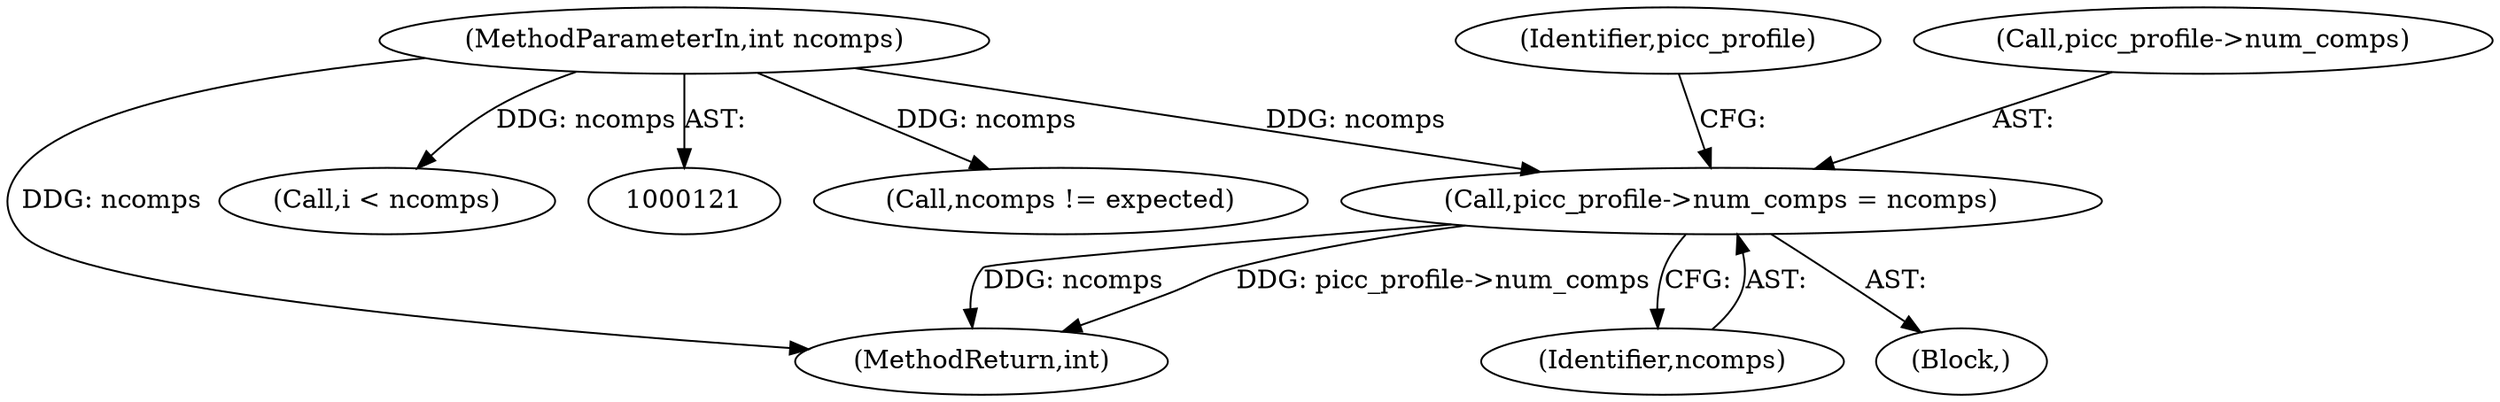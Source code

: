 digraph "0_ghostscript_67d760ab775dae4efe803b5944b0439aa3c0b04a@pointer" {
"1000330" [label="(Call,picc_profile->num_comps = ncomps)"];
"1000123" [label="(MethodParameterIn,int ncomps)"];
"1000337" [label="(Identifier,picc_profile)"];
"1000376" [label="(Call,ncomps != expected)"];
"1000126" [label="(Block,)"];
"1000589" [label="(MethodReturn,int)"];
"1000477" [label="(Call,i < ncomps)"];
"1000334" [label="(Identifier,ncomps)"];
"1000331" [label="(Call,picc_profile->num_comps)"];
"1000123" [label="(MethodParameterIn,int ncomps)"];
"1000330" [label="(Call,picc_profile->num_comps = ncomps)"];
"1000330" -> "1000126"  [label="AST: "];
"1000330" -> "1000334"  [label="CFG: "];
"1000331" -> "1000330"  [label="AST: "];
"1000334" -> "1000330"  [label="AST: "];
"1000337" -> "1000330"  [label="CFG: "];
"1000330" -> "1000589"  [label="DDG: ncomps"];
"1000330" -> "1000589"  [label="DDG: picc_profile->num_comps"];
"1000123" -> "1000330"  [label="DDG: ncomps"];
"1000123" -> "1000121"  [label="AST: "];
"1000123" -> "1000589"  [label="DDG: ncomps"];
"1000123" -> "1000376"  [label="DDG: ncomps"];
"1000123" -> "1000477"  [label="DDG: ncomps"];
}

